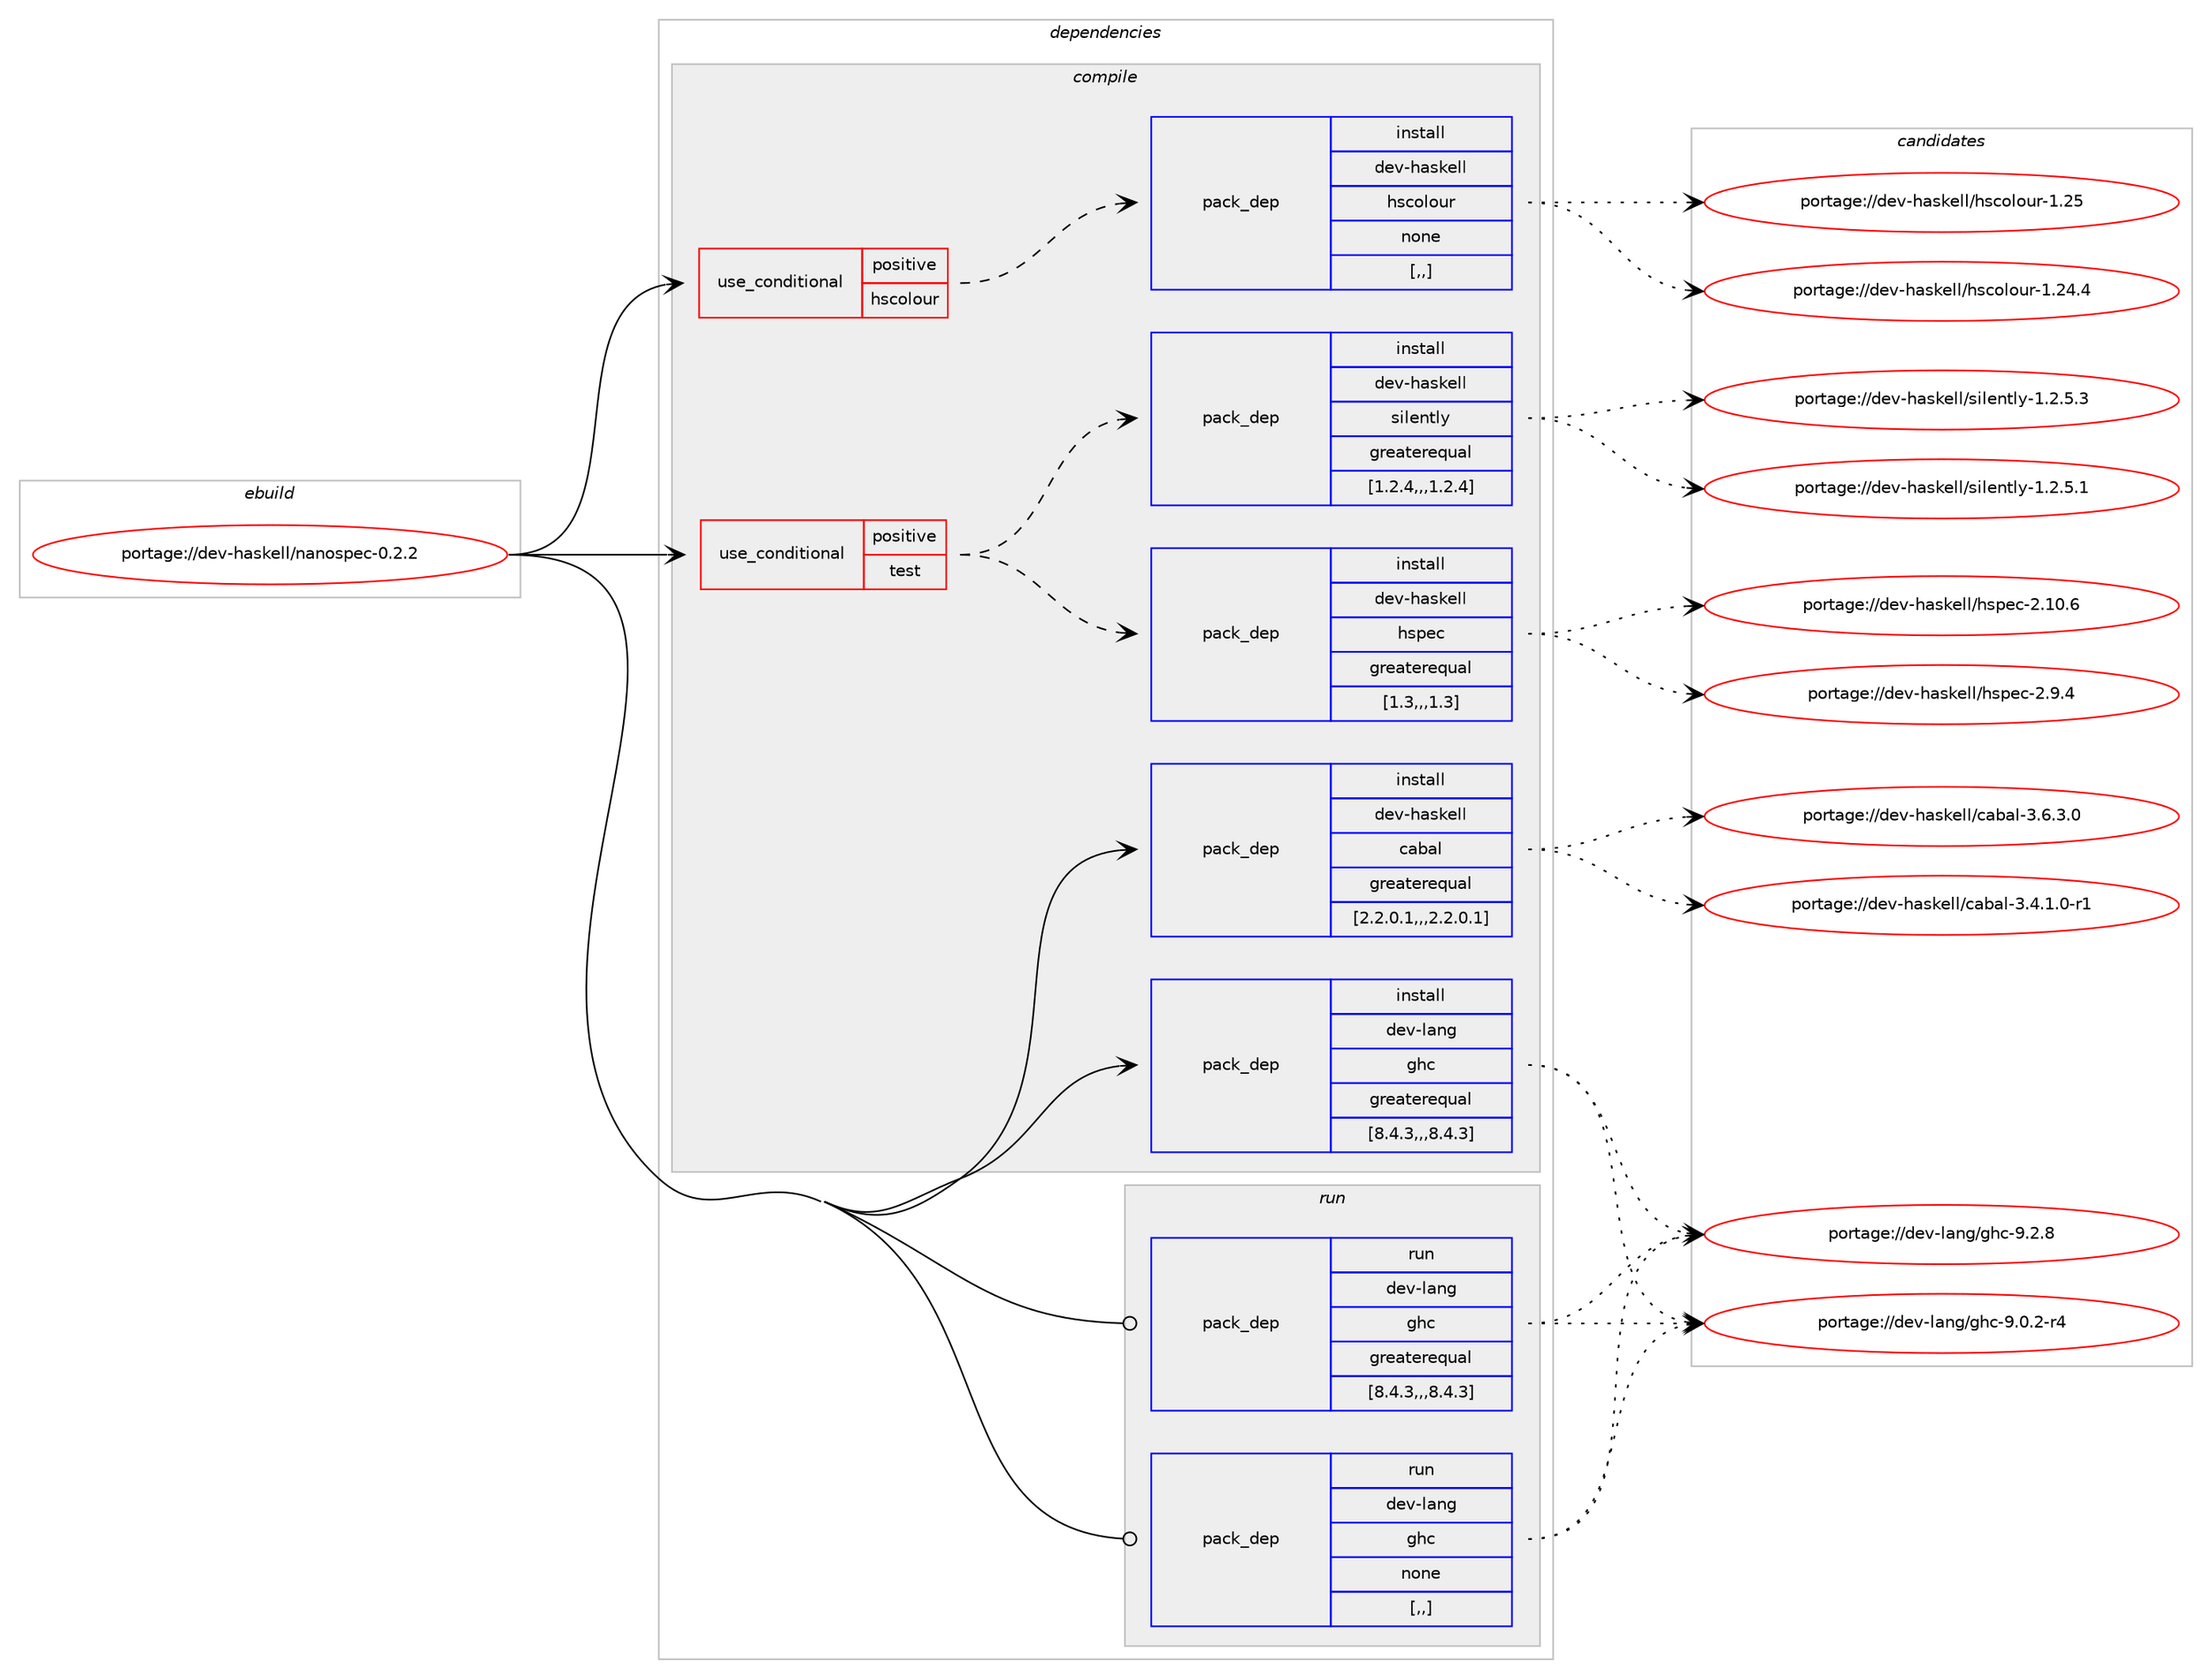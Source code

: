 digraph prolog {

# *************
# Graph options
# *************

newrank=true;
concentrate=true;
compound=true;
graph [rankdir=LR,fontname=Helvetica,fontsize=10,ranksep=1.5];#, ranksep=2.5, nodesep=0.2];
edge  [arrowhead=vee];
node  [fontname=Helvetica,fontsize=10];

# **********
# The ebuild
# **********

subgraph cluster_leftcol {
color=gray;
label=<<i>ebuild</i>>;
id [label="portage://dev-haskell/nanospec-0.2.2", color=red, width=4, href="../dev-haskell/nanospec-0.2.2.svg"];
}

# ****************
# The dependencies
# ****************

subgraph cluster_midcol {
color=gray;
label=<<i>dependencies</i>>;
subgraph cluster_compile {
fillcolor="#eeeeee";
style=filled;
label=<<i>compile</i>>;
subgraph cond20824 {
dependency85028 [label=<<TABLE BORDER="0" CELLBORDER="1" CELLSPACING="0" CELLPADDING="4"><TR><TD ROWSPAN="3" CELLPADDING="10">use_conditional</TD></TR><TR><TD>positive</TD></TR><TR><TD>hscolour</TD></TR></TABLE>>, shape=none, color=red];
subgraph pack63195 {
dependency85029 [label=<<TABLE BORDER="0" CELLBORDER="1" CELLSPACING="0" CELLPADDING="4" WIDTH="220"><TR><TD ROWSPAN="6" CELLPADDING="30">pack_dep</TD></TR><TR><TD WIDTH="110">install</TD></TR><TR><TD>dev-haskell</TD></TR><TR><TD>hscolour</TD></TR><TR><TD>none</TD></TR><TR><TD>[,,]</TD></TR></TABLE>>, shape=none, color=blue];
}
dependency85028:e -> dependency85029:w [weight=20,style="dashed",arrowhead="vee"];
}
id:e -> dependency85028:w [weight=20,style="solid",arrowhead="vee"];
subgraph cond20825 {
dependency85030 [label=<<TABLE BORDER="0" CELLBORDER="1" CELLSPACING="0" CELLPADDING="4"><TR><TD ROWSPAN="3" CELLPADDING="10">use_conditional</TD></TR><TR><TD>positive</TD></TR><TR><TD>test</TD></TR></TABLE>>, shape=none, color=red];
subgraph pack63196 {
dependency85031 [label=<<TABLE BORDER="0" CELLBORDER="1" CELLSPACING="0" CELLPADDING="4" WIDTH="220"><TR><TD ROWSPAN="6" CELLPADDING="30">pack_dep</TD></TR><TR><TD WIDTH="110">install</TD></TR><TR><TD>dev-haskell</TD></TR><TR><TD>hspec</TD></TR><TR><TD>greaterequal</TD></TR><TR><TD>[1.3,,,1.3]</TD></TR></TABLE>>, shape=none, color=blue];
}
dependency85030:e -> dependency85031:w [weight=20,style="dashed",arrowhead="vee"];
subgraph pack63197 {
dependency85032 [label=<<TABLE BORDER="0" CELLBORDER="1" CELLSPACING="0" CELLPADDING="4" WIDTH="220"><TR><TD ROWSPAN="6" CELLPADDING="30">pack_dep</TD></TR><TR><TD WIDTH="110">install</TD></TR><TR><TD>dev-haskell</TD></TR><TR><TD>silently</TD></TR><TR><TD>greaterequal</TD></TR><TR><TD>[1.2.4,,,1.2.4]</TD></TR></TABLE>>, shape=none, color=blue];
}
dependency85030:e -> dependency85032:w [weight=20,style="dashed",arrowhead="vee"];
}
id:e -> dependency85030:w [weight=20,style="solid",arrowhead="vee"];
subgraph pack63198 {
dependency85033 [label=<<TABLE BORDER="0" CELLBORDER="1" CELLSPACING="0" CELLPADDING="4" WIDTH="220"><TR><TD ROWSPAN="6" CELLPADDING="30">pack_dep</TD></TR><TR><TD WIDTH="110">install</TD></TR><TR><TD>dev-haskell</TD></TR><TR><TD>cabal</TD></TR><TR><TD>greaterequal</TD></TR><TR><TD>[2.2.0.1,,,2.2.0.1]</TD></TR></TABLE>>, shape=none, color=blue];
}
id:e -> dependency85033:w [weight=20,style="solid",arrowhead="vee"];
subgraph pack63199 {
dependency85034 [label=<<TABLE BORDER="0" CELLBORDER="1" CELLSPACING="0" CELLPADDING="4" WIDTH="220"><TR><TD ROWSPAN="6" CELLPADDING="30">pack_dep</TD></TR><TR><TD WIDTH="110">install</TD></TR><TR><TD>dev-lang</TD></TR><TR><TD>ghc</TD></TR><TR><TD>greaterequal</TD></TR><TR><TD>[8.4.3,,,8.4.3]</TD></TR></TABLE>>, shape=none, color=blue];
}
id:e -> dependency85034:w [weight=20,style="solid",arrowhead="vee"];
}
subgraph cluster_compileandrun {
fillcolor="#eeeeee";
style=filled;
label=<<i>compile and run</i>>;
}
subgraph cluster_run {
fillcolor="#eeeeee";
style=filled;
label=<<i>run</i>>;
subgraph pack63200 {
dependency85035 [label=<<TABLE BORDER="0" CELLBORDER="1" CELLSPACING="0" CELLPADDING="4" WIDTH="220"><TR><TD ROWSPAN="6" CELLPADDING="30">pack_dep</TD></TR><TR><TD WIDTH="110">run</TD></TR><TR><TD>dev-lang</TD></TR><TR><TD>ghc</TD></TR><TR><TD>greaterequal</TD></TR><TR><TD>[8.4.3,,,8.4.3]</TD></TR></TABLE>>, shape=none, color=blue];
}
id:e -> dependency85035:w [weight=20,style="solid",arrowhead="odot"];
subgraph pack63201 {
dependency85036 [label=<<TABLE BORDER="0" CELLBORDER="1" CELLSPACING="0" CELLPADDING="4" WIDTH="220"><TR><TD ROWSPAN="6" CELLPADDING="30">pack_dep</TD></TR><TR><TD WIDTH="110">run</TD></TR><TR><TD>dev-lang</TD></TR><TR><TD>ghc</TD></TR><TR><TD>none</TD></TR><TR><TD>[,,]</TD></TR></TABLE>>, shape=none, color=blue];
}
id:e -> dependency85036:w [weight=20,style="solid",arrowhead="odot"];
}
}

# **************
# The candidates
# **************

subgraph cluster_choices {
rank=same;
color=gray;
label=<<i>candidates</i>>;

subgraph choice63195 {
color=black;
nodesep=1;
choice100101118451049711510710110810847104115991111081111171144549465053 [label="portage://dev-haskell/hscolour-1.25", color=red, width=4,href="../dev-haskell/hscolour-1.25.svg"];
choice1001011184510497115107101108108471041159911110811111711445494650524652 [label="portage://dev-haskell/hscolour-1.24.4", color=red, width=4,href="../dev-haskell/hscolour-1.24.4.svg"];
dependency85029:e -> choice100101118451049711510710110810847104115991111081111171144549465053:w [style=dotted,weight="100"];
dependency85029:e -> choice1001011184510497115107101108108471041159911110811111711445494650524652:w [style=dotted,weight="100"];
}
subgraph choice63196 {
color=black;
nodesep=1;
choice1001011184510497115107101108108471041151121019945504649484654 [label="portage://dev-haskell/hspec-2.10.6", color=red, width=4,href="../dev-haskell/hspec-2.10.6.svg"];
choice10010111845104971151071011081084710411511210199455046574652 [label="portage://dev-haskell/hspec-2.9.4", color=red, width=4,href="../dev-haskell/hspec-2.9.4.svg"];
dependency85031:e -> choice1001011184510497115107101108108471041151121019945504649484654:w [style=dotted,weight="100"];
dependency85031:e -> choice10010111845104971151071011081084710411511210199455046574652:w [style=dotted,weight="100"];
}
subgraph choice63197 {
color=black;
nodesep=1;
choice1001011184510497115107101108108471151051081011101161081214549465046534651 [label="portage://dev-haskell/silently-1.2.5.3", color=red, width=4,href="../dev-haskell/silently-1.2.5.3.svg"];
choice1001011184510497115107101108108471151051081011101161081214549465046534649 [label="portage://dev-haskell/silently-1.2.5.1", color=red, width=4,href="../dev-haskell/silently-1.2.5.1.svg"];
dependency85032:e -> choice1001011184510497115107101108108471151051081011101161081214549465046534651:w [style=dotted,weight="100"];
dependency85032:e -> choice1001011184510497115107101108108471151051081011101161081214549465046534649:w [style=dotted,weight="100"];
}
subgraph choice63198 {
color=black;
nodesep=1;
choice100101118451049711510710110810847999798971084551465446514648 [label="portage://dev-haskell/cabal-3.6.3.0", color=red, width=4,href="../dev-haskell/cabal-3.6.3.0.svg"];
choice1001011184510497115107101108108479997989710845514652464946484511449 [label="portage://dev-haskell/cabal-3.4.1.0-r1", color=red, width=4,href="../dev-haskell/cabal-3.4.1.0-r1.svg"];
dependency85033:e -> choice100101118451049711510710110810847999798971084551465446514648:w [style=dotted,weight="100"];
dependency85033:e -> choice1001011184510497115107101108108479997989710845514652464946484511449:w [style=dotted,weight="100"];
}
subgraph choice63199 {
color=black;
nodesep=1;
choice10010111845108971101034710310499455746504656 [label="portage://dev-lang/ghc-9.2.8", color=red, width=4,href="../dev-lang/ghc-9.2.8.svg"];
choice100101118451089711010347103104994557464846504511452 [label="portage://dev-lang/ghc-9.0.2-r4", color=red, width=4,href="../dev-lang/ghc-9.0.2-r4.svg"];
dependency85034:e -> choice10010111845108971101034710310499455746504656:w [style=dotted,weight="100"];
dependency85034:e -> choice100101118451089711010347103104994557464846504511452:w [style=dotted,weight="100"];
}
subgraph choice63200 {
color=black;
nodesep=1;
choice10010111845108971101034710310499455746504656 [label="portage://dev-lang/ghc-9.2.8", color=red, width=4,href="../dev-lang/ghc-9.2.8.svg"];
choice100101118451089711010347103104994557464846504511452 [label="portage://dev-lang/ghc-9.0.2-r4", color=red, width=4,href="../dev-lang/ghc-9.0.2-r4.svg"];
dependency85035:e -> choice10010111845108971101034710310499455746504656:w [style=dotted,weight="100"];
dependency85035:e -> choice100101118451089711010347103104994557464846504511452:w [style=dotted,weight="100"];
}
subgraph choice63201 {
color=black;
nodesep=1;
choice10010111845108971101034710310499455746504656 [label="portage://dev-lang/ghc-9.2.8", color=red, width=4,href="../dev-lang/ghc-9.2.8.svg"];
choice100101118451089711010347103104994557464846504511452 [label="portage://dev-lang/ghc-9.0.2-r4", color=red, width=4,href="../dev-lang/ghc-9.0.2-r4.svg"];
dependency85036:e -> choice10010111845108971101034710310499455746504656:w [style=dotted,weight="100"];
dependency85036:e -> choice100101118451089711010347103104994557464846504511452:w [style=dotted,weight="100"];
}
}

}
